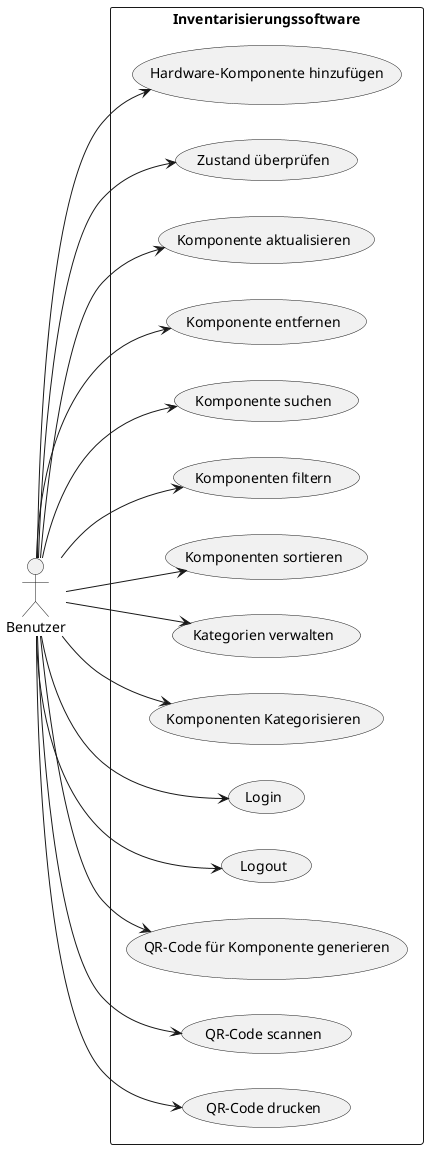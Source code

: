 @startuml
left to right direction
skinparam packageStyle rectangle

actor Benutzer as User
rectangle "Inventarisierungssoftware" {
  usecase "Hardware-Komponente hinzufügen" as UC1
  usecase "Zustand überprüfen" as UC2
  usecase "Komponente aktualisieren" as UC3
  usecase "Komponente entfernen" as UC4
  usecase "Komponente suchen" as UC5
  usecase "Komponenten filtern" as UC6
  usecase "Komponenten sortieren" as UC7
  usecase "Kategorien verwalten" as UC8
  usecase "Komponenten Kategorisieren" as UC9
  usecase "Login" as UC10
  usecase "Logout" as UC11
  usecase "QR-Code für Komponente generieren" as UC12
  usecase "QR-Code scannen" as UC13
  usecase "QR-Code drucken" as UC14

  User --> UC1
  User --> UC2
  User --> UC3
  User --> UC4
  User --> UC5
  User --> UC6
  User --> UC7
  User --> UC8
  User --> UC9
  User --> UC10
  User --> UC11
  User --> UC12
  User --> UC13
  User --> UC14
}
@enduml
